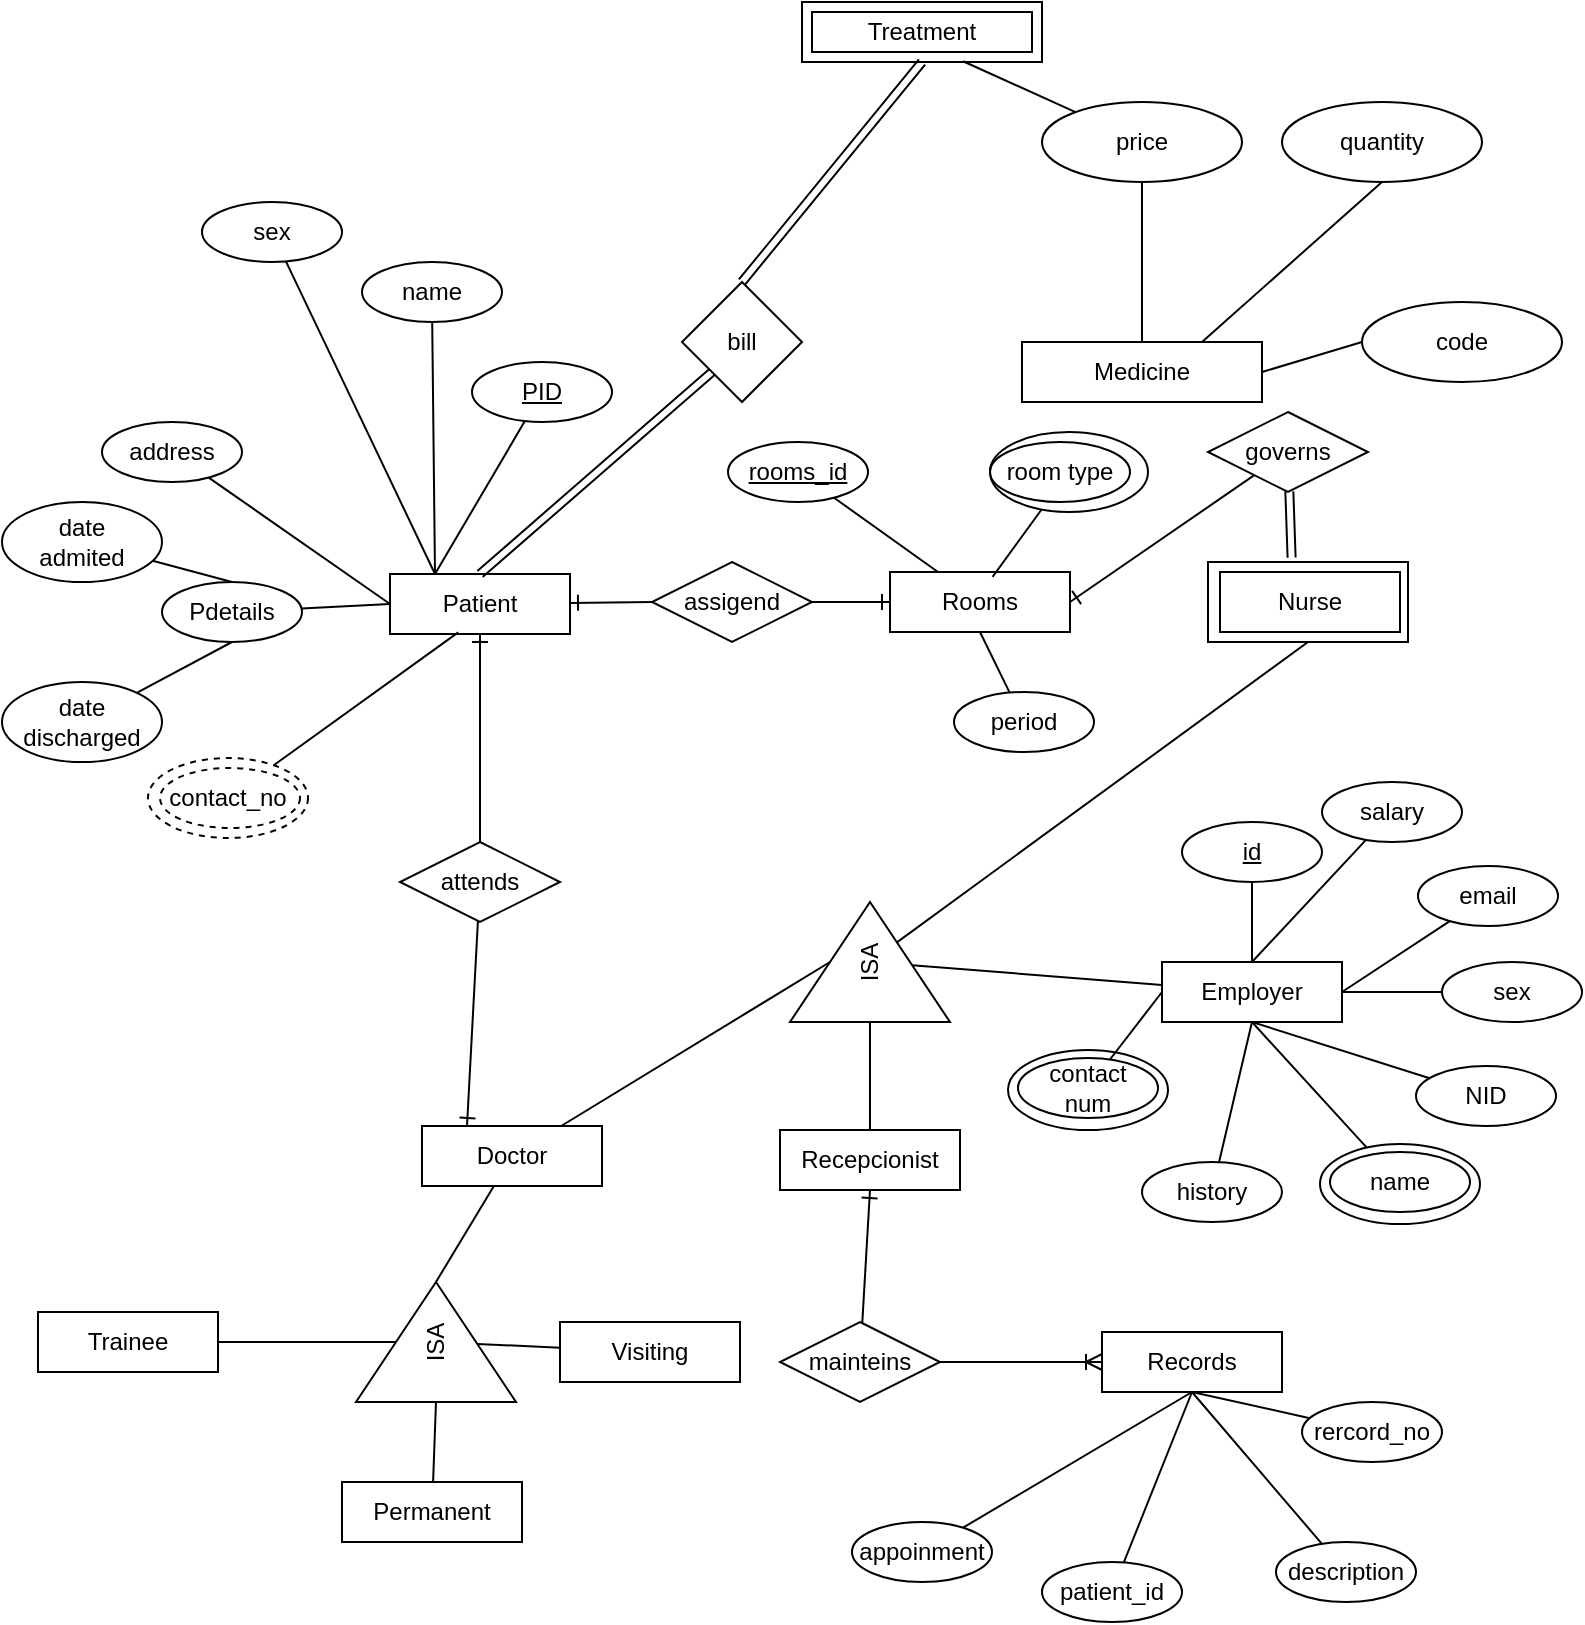 <mxfile version="21.6.9" type="github">
  <diagram name="Página-1" id="zWGwUnJpAqoeD5UeCOTo">
    <mxGraphModel dx="404" dy="213" grid="1" gridSize="10" guides="1" tooltips="1" connect="1" arrows="1" fold="1" page="1" pageScale="1" pageWidth="827" pageHeight="1169" math="0" shadow="0">
      <root>
        <mxCell id="0" />
        <mxCell id="1" parent="0" />
        <mxCell id="4sZkhBZBfFqKACL-4tbH-1" value="Treatment" style="rounded=0;whiteSpace=wrap;html=1;" vertex="1" parent="1">
          <mxGeometry x="410" y="10" width="120" height="30" as="geometry" />
        </mxCell>
        <mxCell id="4sZkhBZBfFqKACL-4tbH-2" value="bill" style="rhombus;whiteSpace=wrap;html=1;" vertex="1" parent="1">
          <mxGeometry x="350" y="150" width="60" height="60" as="geometry" />
        </mxCell>
        <mxCell id="4sZkhBZBfFqKACL-4tbH-38" style="rounded=0;orthogonalLoop=1;jettySize=auto;html=1;startArrow=ERone;startFill=0;endArrow=none;endFill=0;entryX=0;entryY=0.5;entryDx=0;entryDy=0;" edge="1" parent="1" source="4sZkhBZBfFqKACL-4tbH-3" target="4sZkhBZBfFqKACL-4tbH-36">
          <mxGeometry relative="1" as="geometry" />
        </mxCell>
        <mxCell id="4sZkhBZBfFqKACL-4tbH-3" value="Patient" style="rounded=0;whiteSpace=wrap;html=1;" vertex="1" parent="1">
          <mxGeometry x="204" y="296" width="90" height="30" as="geometry" />
        </mxCell>
        <mxCell id="4sZkhBZBfFqKACL-4tbH-4" value="Medicine" style="rounded=0;whiteSpace=wrap;html=1;" vertex="1" parent="1">
          <mxGeometry x="520" y="180" width="120" height="30" as="geometry" />
        </mxCell>
        <mxCell id="4sZkhBZBfFqKACL-4tbH-115" value="" style="edgeStyle=none;shape=connector;rounded=0;orthogonalLoop=1;jettySize=auto;html=1;labelBackgroundColor=default;strokeColor=default;fontFamily=Helvetica;fontSize=12;fontColor=default;endArrow=none;endFill=0;entryX=0.671;entryY=0.987;entryDx=0;entryDy=0;entryPerimeter=0;" edge="1" parent="1" source="4sZkhBZBfFqKACL-4tbH-5" target="4sZkhBZBfFqKACL-4tbH-1">
          <mxGeometry relative="1" as="geometry" />
        </mxCell>
        <mxCell id="4sZkhBZBfFqKACL-4tbH-5" value="price" style="ellipse;whiteSpace=wrap;html=1;" vertex="1" parent="1">
          <mxGeometry x="530" y="60" width="100" height="40" as="geometry" />
        </mxCell>
        <mxCell id="4sZkhBZBfFqKACL-4tbH-6" value="quantity" style="ellipse;whiteSpace=wrap;html=1;" vertex="1" parent="1">
          <mxGeometry x="650" y="60" width="100" height="40" as="geometry" />
        </mxCell>
        <mxCell id="4sZkhBZBfFqKACL-4tbH-7" value="code" style="ellipse;whiteSpace=wrap;html=1;" vertex="1" parent="1">
          <mxGeometry x="690" y="160" width="100" height="40" as="geometry" />
        </mxCell>
        <mxCell id="4sZkhBZBfFqKACL-4tbH-11" value="" style="endArrow=none;html=1;rounded=0;entryX=0.5;entryY=1;entryDx=0;entryDy=0;" edge="1" parent="1" source="4sZkhBZBfFqKACL-4tbH-4" target="4sZkhBZBfFqKACL-4tbH-5">
          <mxGeometry width="50" height="50" relative="1" as="geometry">
            <mxPoint x="660" y="290" as="sourcePoint" />
            <mxPoint x="710" y="240" as="targetPoint" />
          </mxGeometry>
        </mxCell>
        <mxCell id="4sZkhBZBfFqKACL-4tbH-12" value="" style="endArrow=none;html=1;rounded=0;entryX=0.5;entryY=1;entryDx=0;entryDy=0;exitX=0.75;exitY=0;exitDx=0;exitDy=0;" edge="1" parent="1" source="4sZkhBZBfFqKACL-4tbH-4" target="4sZkhBZBfFqKACL-4tbH-6">
          <mxGeometry width="50" height="50" relative="1" as="geometry">
            <mxPoint x="660" y="290" as="sourcePoint" />
            <mxPoint x="710" y="240" as="targetPoint" />
          </mxGeometry>
        </mxCell>
        <mxCell id="4sZkhBZBfFqKACL-4tbH-13" value="" style="endArrow=none;html=1;rounded=0;entryX=0;entryY=0.5;entryDx=0;entryDy=0;exitX=1;exitY=0.5;exitDx=0;exitDy=0;" edge="1" parent="1" source="4sZkhBZBfFqKACL-4tbH-4" target="4sZkhBZBfFqKACL-4tbH-7">
          <mxGeometry width="50" height="50" relative="1" as="geometry">
            <mxPoint x="660" y="290" as="sourcePoint" />
            <mxPoint x="710" y="240" as="targetPoint" />
          </mxGeometry>
        </mxCell>
        <mxCell id="4sZkhBZBfFqKACL-4tbH-25" style="rounded=0;orthogonalLoop=1;jettySize=auto;html=1;entryX=0.25;entryY=0;entryDx=0;entryDy=0;endArrow=none;endFill=0;" edge="1" parent="1" source="4sZkhBZBfFqKACL-4tbH-18" target="4sZkhBZBfFqKACL-4tbH-3">
          <mxGeometry relative="1" as="geometry" />
        </mxCell>
        <mxCell id="4sZkhBZBfFqKACL-4tbH-18" value="&lt;u&gt;PID&lt;/u&gt;" style="ellipse;whiteSpace=wrap;html=1;" vertex="1" parent="1">
          <mxGeometry x="245" y="190" width="70" height="30" as="geometry" />
        </mxCell>
        <mxCell id="4sZkhBZBfFqKACL-4tbH-26" style="rounded=0;orthogonalLoop=1;jettySize=auto;html=1;entryX=0.25;entryY=0;entryDx=0;entryDy=0;endArrow=none;endFill=0;" edge="1" parent="1" source="4sZkhBZBfFqKACL-4tbH-19" target="4sZkhBZBfFqKACL-4tbH-3">
          <mxGeometry relative="1" as="geometry" />
        </mxCell>
        <mxCell id="4sZkhBZBfFqKACL-4tbH-19" value="name" style="ellipse;whiteSpace=wrap;html=1;" vertex="1" parent="1">
          <mxGeometry x="190" y="140" width="70" height="30" as="geometry" />
        </mxCell>
        <mxCell id="4sZkhBZBfFqKACL-4tbH-27" style="rounded=0;orthogonalLoop=1;jettySize=auto;html=1;entryX=0.25;entryY=0;entryDx=0;entryDy=0;endArrow=none;endFill=0;" edge="1" parent="1" source="4sZkhBZBfFqKACL-4tbH-20" target="4sZkhBZBfFqKACL-4tbH-3">
          <mxGeometry relative="1" as="geometry" />
        </mxCell>
        <mxCell id="4sZkhBZBfFqKACL-4tbH-20" value="sex" style="ellipse;whiteSpace=wrap;html=1;" vertex="1" parent="1">
          <mxGeometry x="110" y="110" width="70" height="30" as="geometry" />
        </mxCell>
        <mxCell id="4sZkhBZBfFqKACL-4tbH-22" value="" style="shape=link;endArrow=classic;startArrow=classic;html=1;rounded=0;entryX=0.5;entryY=1;entryDx=0;entryDy=0;exitX=0.5;exitY=0;exitDx=0;exitDy=0;" edge="1" parent="1" source="4sZkhBZBfFqKACL-4tbH-2" target="4sZkhBZBfFqKACL-4tbH-1">
          <mxGeometry width="100" height="100" relative="1" as="geometry">
            <mxPoint x="460" y="230" as="sourcePoint" />
            <mxPoint x="560" y="130" as="targetPoint" />
          </mxGeometry>
        </mxCell>
        <mxCell id="4sZkhBZBfFqKACL-4tbH-23" value="" style="shape=link;endArrow=classic;startArrow=classic;html=1;rounded=0;entryX=0;entryY=1;entryDx=0;entryDy=0;exitX=0.5;exitY=0;exitDx=0;exitDy=0;" edge="1" parent="1" source="4sZkhBZBfFqKACL-4tbH-3" target="4sZkhBZBfFqKACL-4tbH-2">
          <mxGeometry width="100" height="100" relative="1" as="geometry">
            <mxPoint x="460" y="230" as="sourcePoint" />
            <mxPoint x="560" y="130" as="targetPoint" />
          </mxGeometry>
        </mxCell>
        <mxCell id="4sZkhBZBfFqKACL-4tbH-30" style="rounded=0;orthogonalLoop=1;jettySize=auto;html=1;entryX=0;entryY=0.5;entryDx=0;entryDy=0;endArrow=none;endFill=0;" edge="1" parent="1" source="4sZkhBZBfFqKACL-4tbH-28" target="4sZkhBZBfFqKACL-4tbH-3">
          <mxGeometry relative="1" as="geometry" />
        </mxCell>
        <mxCell id="4sZkhBZBfFqKACL-4tbH-28" value="address" style="ellipse;whiteSpace=wrap;html=1;" vertex="1" parent="1">
          <mxGeometry x="60" y="220" width="70" height="30" as="geometry" />
        </mxCell>
        <mxCell id="4sZkhBZBfFqKACL-4tbH-31" style="rounded=0;orthogonalLoop=1;jettySize=auto;html=1;entryX=0;entryY=0.5;entryDx=0;entryDy=0;endArrow=none;endFill=0;" edge="1" parent="1" source="4sZkhBZBfFqKACL-4tbH-29" target="4sZkhBZBfFqKACL-4tbH-3">
          <mxGeometry relative="1" as="geometry" />
        </mxCell>
        <mxCell id="4sZkhBZBfFqKACL-4tbH-29" value="Pdetails" style="ellipse;whiteSpace=wrap;html=1;" vertex="1" parent="1">
          <mxGeometry x="90" y="300" width="70" height="30" as="geometry" />
        </mxCell>
        <mxCell id="4sZkhBZBfFqKACL-4tbH-35" style="rounded=0;orthogonalLoop=1;jettySize=auto;html=1;entryX=0.5;entryY=1;entryDx=0;entryDy=0;endArrow=none;endFill=0;" edge="1" parent="1" source="4sZkhBZBfFqKACL-4tbH-32" target="4sZkhBZBfFqKACL-4tbH-29">
          <mxGeometry relative="1" as="geometry" />
        </mxCell>
        <mxCell id="4sZkhBZBfFqKACL-4tbH-32" value="date&lt;br&gt;discharged" style="ellipse;whiteSpace=wrap;html=1;" vertex="1" parent="1">
          <mxGeometry x="10" y="350" width="80" height="40" as="geometry" />
        </mxCell>
        <mxCell id="4sZkhBZBfFqKACL-4tbH-34" style="rounded=0;orthogonalLoop=1;jettySize=auto;html=1;entryX=0.5;entryY=0;entryDx=0;entryDy=0;endArrow=none;endFill=0;" edge="1" parent="1" source="4sZkhBZBfFqKACL-4tbH-33" target="4sZkhBZBfFqKACL-4tbH-29">
          <mxGeometry relative="1" as="geometry" />
        </mxCell>
        <mxCell id="4sZkhBZBfFqKACL-4tbH-33" value="date&lt;br&gt;admited" style="ellipse;whiteSpace=wrap;html=1;" vertex="1" parent="1">
          <mxGeometry x="10" y="260" width="80" height="40" as="geometry" />
        </mxCell>
        <mxCell id="4sZkhBZBfFqKACL-4tbH-41" style="edgeStyle=orthogonalEdgeStyle;rounded=0;orthogonalLoop=1;jettySize=auto;html=1;entryX=0;entryY=0.5;entryDx=0;entryDy=0;endArrow=ERone;endFill=0;" edge="1" parent="1" source="4sZkhBZBfFqKACL-4tbH-36" target="4sZkhBZBfFqKACL-4tbH-37">
          <mxGeometry relative="1" as="geometry" />
        </mxCell>
        <mxCell id="4sZkhBZBfFqKACL-4tbH-36" value="assigend" style="rhombus;whiteSpace=wrap;html=1;" vertex="1" parent="1">
          <mxGeometry x="335" y="290" width="80" height="40" as="geometry" />
        </mxCell>
        <mxCell id="4sZkhBZBfFqKACL-4tbH-37" value="Rooms" style="rounded=0;whiteSpace=wrap;html=1;" vertex="1" parent="1">
          <mxGeometry x="454" y="295" width="90" height="30" as="geometry" />
        </mxCell>
        <mxCell id="4sZkhBZBfFqKACL-4tbH-47" style="rounded=0;orthogonalLoop=1;jettySize=auto;html=1;entryX=0.5;entryY=1;entryDx=0;entryDy=0;endArrow=none;endFill=0;" edge="1" parent="1" source="4sZkhBZBfFqKACL-4tbH-42" target="4sZkhBZBfFqKACL-4tbH-37">
          <mxGeometry relative="1" as="geometry" />
        </mxCell>
        <mxCell id="4sZkhBZBfFqKACL-4tbH-42" value="period" style="ellipse;whiteSpace=wrap;html=1;" vertex="1" parent="1">
          <mxGeometry x="486" y="355" width="70" height="30" as="geometry" />
        </mxCell>
        <mxCell id="4sZkhBZBfFqKACL-4tbH-45" style="rounded=0;orthogonalLoop=1;jettySize=auto;html=1;endArrow=none;endFill=0;" edge="1" parent="1" source="4sZkhBZBfFqKACL-4tbH-43" target="4sZkhBZBfFqKACL-4tbH-37">
          <mxGeometry relative="1" as="geometry" />
        </mxCell>
        <mxCell id="4sZkhBZBfFqKACL-4tbH-43" value="&lt;u&gt;rooms_id&lt;/u&gt;" style="ellipse;whiteSpace=wrap;html=1;" vertex="1" parent="1">
          <mxGeometry x="373" y="230" width="70" height="30" as="geometry" />
        </mxCell>
        <mxCell id="4sZkhBZBfFqKACL-4tbH-49" value="" style="group" vertex="1" connectable="0" parent="1">
          <mxGeometry x="498" y="225" width="80" height="40" as="geometry" />
        </mxCell>
        <mxCell id="4sZkhBZBfFqKACL-4tbH-44" value="room type" style="ellipse;whiteSpace=wrap;html=1;strokeColor=default;fillStyle=auto;shadow=0;perimeterSpacing=0;" vertex="1" parent="4sZkhBZBfFqKACL-4tbH-49">
          <mxGeometry x="6" y="5" width="70" height="30" as="geometry" />
        </mxCell>
        <mxCell id="4sZkhBZBfFqKACL-4tbH-48" value="" style="ellipse;whiteSpace=wrap;html=1;strokeColor=default;fillStyle=auto;shadow=0;perimeterSpacing=0;fillColor=none;movable=1;resizable=1;rotatable=1;deletable=1;editable=1;locked=0;connectable=1;" vertex="1" parent="4sZkhBZBfFqKACL-4tbH-49">
          <mxGeometry x="6" width="79" height="40" as="geometry" />
        </mxCell>
        <mxCell id="4sZkhBZBfFqKACL-4tbH-50" style="rounded=0;orthogonalLoop=1;jettySize=auto;html=1;entryX=0.57;entryY=0.08;entryDx=0;entryDy=0;entryPerimeter=0;fontFamily=Helvetica;fontSize=12;fontColor=default;endArrow=none;endFill=0;" edge="1" parent="1" source="4sZkhBZBfFqKACL-4tbH-48" target="4sZkhBZBfFqKACL-4tbH-37">
          <mxGeometry relative="1" as="geometry" />
        </mxCell>
        <mxCell id="4sZkhBZBfFqKACL-4tbH-53" value="" style="group" vertex="1" connectable="0" parent="1">
          <mxGeometry x="613" y="290" width="100" height="40" as="geometry" />
        </mxCell>
        <mxCell id="4sZkhBZBfFqKACL-4tbH-51" value="Nurse" style="rounded=0;whiteSpace=wrap;html=1;" vertex="1" parent="4sZkhBZBfFqKACL-4tbH-53">
          <mxGeometry x="6" y="5" width="90" height="30" as="geometry" />
        </mxCell>
        <mxCell id="4sZkhBZBfFqKACL-4tbH-52" value="" style="rounded=0;whiteSpace=wrap;html=1;fillColor=none;" vertex="1" parent="4sZkhBZBfFqKACL-4tbH-53">
          <mxGeometry width="100" height="40" as="geometry" />
        </mxCell>
        <mxCell id="4sZkhBZBfFqKACL-4tbH-55" style="rounded=0;orthogonalLoop=1;jettySize=auto;html=1;entryX=1;entryY=0.5;entryDx=0;entryDy=0;fontFamily=Helvetica;fontSize=12;fontColor=default;endArrow=ERone;endFill=0;" edge="1" parent="1" source="4sZkhBZBfFqKACL-4tbH-54" target="4sZkhBZBfFqKACL-4tbH-37">
          <mxGeometry relative="1" as="geometry" />
        </mxCell>
        <mxCell id="4sZkhBZBfFqKACL-4tbH-56" style="rounded=0;orthogonalLoop=1;jettySize=auto;html=1;entryX=0.418;entryY=-0.055;entryDx=0;entryDy=0;entryPerimeter=0;fontFamily=Helvetica;fontSize=12;fontColor=default;shape=link;" edge="1" parent="1" source="4sZkhBZBfFqKACL-4tbH-54" target="4sZkhBZBfFqKACL-4tbH-52">
          <mxGeometry relative="1" as="geometry" />
        </mxCell>
        <mxCell id="4sZkhBZBfFqKACL-4tbH-54" value="governs" style="rhombus;whiteSpace=wrap;html=1;" vertex="1" parent="1">
          <mxGeometry x="613" y="215" width="80" height="40" as="geometry" />
        </mxCell>
        <mxCell id="4sZkhBZBfFqKACL-4tbH-58" style="rounded=0;orthogonalLoop=1;jettySize=auto;html=1;entryX=0.5;entryY=1;entryDx=0;entryDy=0;fontFamily=Helvetica;fontSize=12;fontColor=default;endArrow=none;endFill=0;" edge="1" parent="1" source="4sZkhBZBfFqKACL-4tbH-57" target="4sZkhBZBfFqKACL-4tbH-52">
          <mxGeometry relative="1" as="geometry" />
        </mxCell>
        <mxCell id="4sZkhBZBfFqKACL-4tbH-57" value="ISA" style="triangle;whiteSpace=wrap;html=1;shadow=0;fillStyle=auto;strokeColor=default;fontFamily=Helvetica;fontSize=12;fontColor=default;fillColor=none;rotation=-90;textDirection=rtl;direction=east;" vertex="1" parent="1">
          <mxGeometry x="414" y="450" width="60" height="80" as="geometry" />
        </mxCell>
        <mxCell id="4sZkhBZBfFqKACL-4tbH-81" style="rounded=0;orthogonalLoop=1;jettySize=auto;html=1;fontFamily=Helvetica;fontSize=12;fontColor=default;endArrow=none;endFill=0;" edge="1" parent="1" source="4sZkhBZBfFqKACL-4tbH-59" target="4sZkhBZBfFqKACL-4tbH-57">
          <mxGeometry relative="1" as="geometry" />
        </mxCell>
        <mxCell id="4sZkhBZBfFqKACL-4tbH-59" value="Employer" style="rounded=0;whiteSpace=wrap;html=1;" vertex="1" parent="1">
          <mxGeometry x="590" y="490" width="90" height="30" as="geometry" />
        </mxCell>
        <mxCell id="4sZkhBZBfFqKACL-4tbH-67" style="rounded=0;orthogonalLoop=1;jettySize=auto;html=1;fontFamily=Helvetica;fontSize=12;fontColor=default;endArrow=none;endFill=0;" edge="1" parent="1" source="4sZkhBZBfFqKACL-4tbH-60" target="4sZkhBZBfFqKACL-4tbH-59">
          <mxGeometry relative="1" as="geometry" />
        </mxCell>
        <mxCell id="4sZkhBZBfFqKACL-4tbH-60" value="id" style="ellipse;whiteSpace=wrap;html=1;fontStyle=4" vertex="1" parent="1">
          <mxGeometry x="600" y="420" width="70" height="30" as="geometry" />
        </mxCell>
        <mxCell id="4sZkhBZBfFqKACL-4tbH-68" style="rounded=0;orthogonalLoop=1;jettySize=auto;html=1;entryX=0.5;entryY=0;entryDx=0;entryDy=0;fontFamily=Helvetica;fontSize=12;fontColor=default;endArrow=none;endFill=0;" edge="1" parent="1" source="4sZkhBZBfFqKACL-4tbH-61" target="4sZkhBZBfFqKACL-4tbH-59">
          <mxGeometry relative="1" as="geometry" />
        </mxCell>
        <mxCell id="4sZkhBZBfFqKACL-4tbH-61" value="salary" style="ellipse;whiteSpace=wrap;html=1;" vertex="1" parent="1">
          <mxGeometry x="670" y="400" width="70" height="30" as="geometry" />
        </mxCell>
        <mxCell id="4sZkhBZBfFqKACL-4tbH-69" style="rounded=0;orthogonalLoop=1;jettySize=auto;html=1;entryX=1;entryY=0.5;entryDx=0;entryDy=0;fontFamily=Helvetica;fontSize=12;fontColor=default;endArrow=none;endFill=0;" edge="1" parent="1" source="4sZkhBZBfFqKACL-4tbH-62" target="4sZkhBZBfFqKACL-4tbH-59">
          <mxGeometry relative="1" as="geometry" />
        </mxCell>
        <mxCell id="4sZkhBZBfFqKACL-4tbH-62" value="email" style="ellipse;whiteSpace=wrap;html=1;" vertex="1" parent="1">
          <mxGeometry x="718" y="442" width="70" height="30" as="geometry" />
        </mxCell>
        <mxCell id="4sZkhBZBfFqKACL-4tbH-70" style="rounded=0;orthogonalLoop=1;jettySize=auto;html=1;entryX=1;entryY=0.5;entryDx=0;entryDy=0;fontFamily=Helvetica;fontSize=12;fontColor=default;endArrow=none;endFill=0;" edge="1" parent="1" source="4sZkhBZBfFqKACL-4tbH-63" target="4sZkhBZBfFqKACL-4tbH-59">
          <mxGeometry relative="1" as="geometry" />
        </mxCell>
        <mxCell id="4sZkhBZBfFqKACL-4tbH-63" value="sex" style="ellipse;whiteSpace=wrap;html=1;" vertex="1" parent="1">
          <mxGeometry x="730" y="490" width="70" height="30" as="geometry" />
        </mxCell>
        <mxCell id="4sZkhBZBfFqKACL-4tbH-75" style="rounded=0;orthogonalLoop=1;jettySize=auto;html=1;entryX=0.5;entryY=1;entryDx=0;entryDy=0;fontFamily=Helvetica;fontSize=12;fontColor=default;endArrow=none;endFill=0;" edge="1" parent="1" source="4sZkhBZBfFqKACL-4tbH-65" target="4sZkhBZBfFqKACL-4tbH-59">
          <mxGeometry relative="1" as="geometry" />
        </mxCell>
        <mxCell id="4sZkhBZBfFqKACL-4tbH-65" value="history" style="ellipse;whiteSpace=wrap;html=1;" vertex="1" parent="1">
          <mxGeometry x="580" y="590" width="70" height="30" as="geometry" />
        </mxCell>
        <mxCell id="4sZkhBZBfFqKACL-4tbH-71" style="rounded=0;orthogonalLoop=1;jettySize=auto;html=1;entryX=0.5;entryY=1;entryDx=0;entryDy=0;fontFamily=Helvetica;fontSize=12;fontColor=default;endArrow=none;endFill=0;" edge="1" parent="1" source="4sZkhBZBfFqKACL-4tbH-66" target="4sZkhBZBfFqKACL-4tbH-59">
          <mxGeometry relative="1" as="geometry" />
        </mxCell>
        <mxCell id="4sZkhBZBfFqKACL-4tbH-66" value="NID" style="ellipse;whiteSpace=wrap;html=1;" vertex="1" parent="1">
          <mxGeometry x="717" y="542" width="70" height="30" as="geometry" />
        </mxCell>
        <mxCell id="4sZkhBZBfFqKACL-4tbH-73" value="" style="group" vertex="1" connectable="0" parent="1">
          <mxGeometry x="669" y="581" width="80" height="40" as="geometry" />
        </mxCell>
        <mxCell id="4sZkhBZBfFqKACL-4tbH-64" value="name" style="ellipse;whiteSpace=wrap;html=1;" vertex="1" parent="4sZkhBZBfFqKACL-4tbH-73">
          <mxGeometry x="5" y="4" width="70" height="30" as="geometry" />
        </mxCell>
        <mxCell id="4sZkhBZBfFqKACL-4tbH-72" value="" style="ellipse;whiteSpace=wrap;html=1;fillColor=none;" vertex="1" parent="4sZkhBZBfFqKACL-4tbH-73">
          <mxGeometry width="80" height="40" as="geometry" />
        </mxCell>
        <mxCell id="4sZkhBZBfFqKACL-4tbH-74" style="rounded=0;orthogonalLoop=1;jettySize=auto;html=1;entryX=0.5;entryY=1;entryDx=0;entryDy=0;fontFamily=Helvetica;fontSize=12;fontColor=default;endArrow=none;endFill=0;" edge="1" parent="1" source="4sZkhBZBfFqKACL-4tbH-72" target="4sZkhBZBfFqKACL-4tbH-59">
          <mxGeometry relative="1" as="geometry" />
        </mxCell>
        <mxCell id="4sZkhBZBfFqKACL-4tbH-79" value="" style="group" vertex="1" connectable="0" parent="1">
          <mxGeometry x="513" y="534" width="80" height="40" as="geometry" />
        </mxCell>
        <mxCell id="4sZkhBZBfFqKACL-4tbH-78" value="" style="ellipse;whiteSpace=wrap;html=1;fillColor=none;container=0;" vertex="1" parent="4sZkhBZBfFqKACL-4tbH-79">
          <mxGeometry width="80" height="40" as="geometry" />
        </mxCell>
        <mxCell id="4sZkhBZBfFqKACL-4tbH-77" value="contact&lt;br&gt;num" style="ellipse;whiteSpace=wrap;html=1;container=0;" vertex="1" parent="4sZkhBZBfFqKACL-4tbH-79">
          <mxGeometry x="5" y="4" width="70" height="30" as="geometry" />
        </mxCell>
        <mxCell id="4sZkhBZBfFqKACL-4tbH-80" style="rounded=0;orthogonalLoop=1;jettySize=auto;html=1;entryX=0;entryY=0.5;entryDx=0;entryDy=0;fontFamily=Helvetica;fontSize=12;fontColor=default;endArrow=none;endFill=0;" edge="1" parent="1" source="4sZkhBZBfFqKACL-4tbH-77" target="4sZkhBZBfFqKACL-4tbH-59">
          <mxGeometry relative="1" as="geometry" />
        </mxCell>
        <mxCell id="4sZkhBZBfFqKACL-4tbH-83" style="rounded=0;orthogonalLoop=1;jettySize=auto;html=1;entryX=0;entryY=0.5;entryDx=0;entryDy=0;fontFamily=Helvetica;fontSize=12;fontColor=default;endArrow=none;endFill=0;" edge="1" parent="1" source="4sZkhBZBfFqKACL-4tbH-82" target="4sZkhBZBfFqKACL-4tbH-57">
          <mxGeometry relative="1" as="geometry" />
        </mxCell>
        <mxCell id="4sZkhBZBfFqKACL-4tbH-82" value="Recepcionist" style="rounded=0;whiteSpace=wrap;html=1;" vertex="1" parent="1">
          <mxGeometry x="399" y="574" width="90" height="30" as="geometry" />
        </mxCell>
        <mxCell id="4sZkhBZBfFqKACL-4tbH-85" style="rounded=0;orthogonalLoop=1;jettySize=auto;html=1;entryX=0.5;entryY=1;entryDx=0;entryDy=0;fontFamily=Helvetica;fontSize=12;fontColor=default;endArrow=ERone;endFill=0;" edge="1" parent="1" source="4sZkhBZBfFqKACL-4tbH-84" target="4sZkhBZBfFqKACL-4tbH-82">
          <mxGeometry relative="1" as="geometry" />
        </mxCell>
        <mxCell id="4sZkhBZBfFqKACL-4tbH-95" style="edgeStyle=none;shape=connector;rounded=0;orthogonalLoop=1;jettySize=auto;html=1;entryX=0;entryY=0.5;entryDx=0;entryDy=0;labelBackgroundColor=default;strokeColor=default;fontFamily=Helvetica;fontSize=12;fontColor=default;endArrow=ERoneToMany;endFill=0;" edge="1" parent="1" source="4sZkhBZBfFqKACL-4tbH-84" target="4sZkhBZBfFqKACL-4tbH-86">
          <mxGeometry relative="1" as="geometry" />
        </mxCell>
        <mxCell id="4sZkhBZBfFqKACL-4tbH-84" value="mainteins" style="rhombus;whiteSpace=wrap;html=1;" vertex="1" parent="1">
          <mxGeometry x="399" y="670" width="80" height="40" as="geometry" />
        </mxCell>
        <mxCell id="4sZkhBZBfFqKACL-4tbH-86" value="Records" style="rounded=0;whiteSpace=wrap;html=1;" vertex="1" parent="1">
          <mxGeometry x="560" y="675" width="90" height="30" as="geometry" />
        </mxCell>
        <mxCell id="4sZkhBZBfFqKACL-4tbH-91" style="rounded=0;orthogonalLoop=1;jettySize=auto;html=1;entryX=0.5;entryY=1;entryDx=0;entryDy=0;fontFamily=Helvetica;fontSize=12;fontColor=default;endArrow=none;endFill=0;" edge="1" parent="1" source="4sZkhBZBfFqKACL-4tbH-87" target="4sZkhBZBfFqKACL-4tbH-86">
          <mxGeometry relative="1" as="geometry" />
        </mxCell>
        <mxCell id="4sZkhBZBfFqKACL-4tbH-87" value="rercord_no" style="ellipse;whiteSpace=wrap;html=1;" vertex="1" parent="1">
          <mxGeometry x="660" y="710" width="70" height="30" as="geometry" />
        </mxCell>
        <mxCell id="4sZkhBZBfFqKACL-4tbH-92" style="rounded=0;orthogonalLoop=1;jettySize=auto;html=1;entryX=0.5;entryY=1;entryDx=0;entryDy=0;fontFamily=Helvetica;fontSize=12;fontColor=default;endArrow=none;endFill=0;" edge="1" parent="1" source="4sZkhBZBfFqKACL-4tbH-88" target="4sZkhBZBfFqKACL-4tbH-86">
          <mxGeometry relative="1" as="geometry" />
        </mxCell>
        <mxCell id="4sZkhBZBfFqKACL-4tbH-88" value="description" style="ellipse;whiteSpace=wrap;html=1;" vertex="1" parent="1">
          <mxGeometry x="647" y="780" width="70" height="30" as="geometry" />
        </mxCell>
        <mxCell id="4sZkhBZBfFqKACL-4tbH-93" style="edgeStyle=none;shape=connector;rounded=0;orthogonalLoop=1;jettySize=auto;html=1;entryX=0.5;entryY=1;entryDx=0;entryDy=0;labelBackgroundColor=default;strokeColor=default;fontFamily=Helvetica;fontSize=12;fontColor=default;endArrow=none;endFill=0;" edge="1" parent="1" source="4sZkhBZBfFqKACL-4tbH-89" target="4sZkhBZBfFqKACL-4tbH-86">
          <mxGeometry relative="1" as="geometry" />
        </mxCell>
        <mxCell id="4sZkhBZBfFqKACL-4tbH-89" value="patient_id" style="ellipse;whiteSpace=wrap;html=1;" vertex="1" parent="1">
          <mxGeometry x="530" y="790" width="70" height="30" as="geometry" />
        </mxCell>
        <mxCell id="4sZkhBZBfFqKACL-4tbH-94" style="edgeStyle=none;shape=connector;rounded=0;orthogonalLoop=1;jettySize=auto;html=1;entryX=0.5;entryY=1;entryDx=0;entryDy=0;labelBackgroundColor=default;strokeColor=default;fontFamily=Helvetica;fontSize=12;fontColor=default;endArrow=none;endFill=0;" edge="1" parent="1" source="4sZkhBZBfFqKACL-4tbH-90" target="4sZkhBZBfFqKACL-4tbH-86">
          <mxGeometry relative="1" as="geometry" />
        </mxCell>
        <mxCell id="4sZkhBZBfFqKACL-4tbH-90" value="appoinment" style="ellipse;whiteSpace=wrap;html=1;" vertex="1" parent="1">
          <mxGeometry x="435" y="770" width="70" height="30" as="geometry" />
        </mxCell>
        <mxCell id="4sZkhBZBfFqKACL-4tbH-97" style="edgeStyle=none;shape=connector;rounded=0;orthogonalLoop=1;jettySize=auto;html=1;entryX=0.5;entryY=0;entryDx=0;entryDy=0;labelBackgroundColor=default;strokeColor=default;fontFamily=Helvetica;fontSize=12;fontColor=default;endArrow=none;endFill=0;" edge="1" parent="1" source="4sZkhBZBfFqKACL-4tbH-96" target="4sZkhBZBfFqKACL-4tbH-57">
          <mxGeometry relative="1" as="geometry" />
        </mxCell>
        <mxCell id="4sZkhBZBfFqKACL-4tbH-108" style="edgeStyle=none;shape=connector;rounded=0;orthogonalLoop=1;jettySize=auto;html=1;entryX=1;entryY=0.5;entryDx=0;entryDy=0;labelBackgroundColor=default;strokeColor=default;fontFamily=Helvetica;fontSize=12;fontColor=default;endArrow=none;endFill=0;" edge="1" parent="1" source="4sZkhBZBfFqKACL-4tbH-96" target="4sZkhBZBfFqKACL-4tbH-101">
          <mxGeometry relative="1" as="geometry" />
        </mxCell>
        <mxCell id="4sZkhBZBfFqKACL-4tbH-96" value="Doctor" style="rounded=0;whiteSpace=wrap;html=1;" vertex="1" parent="1">
          <mxGeometry x="220" y="572" width="90" height="30" as="geometry" />
        </mxCell>
        <mxCell id="4sZkhBZBfFqKACL-4tbH-99" style="edgeStyle=none;shape=connector;rounded=0;orthogonalLoop=1;jettySize=auto;html=1;entryX=0.5;entryY=1;entryDx=0;entryDy=0;labelBackgroundColor=default;strokeColor=default;fontFamily=Helvetica;fontSize=12;fontColor=default;endArrow=ERone;endFill=0;startArrow=none;startFill=0;" edge="1" parent="1" source="4sZkhBZBfFqKACL-4tbH-98" target="4sZkhBZBfFqKACL-4tbH-3">
          <mxGeometry relative="1" as="geometry" />
        </mxCell>
        <mxCell id="4sZkhBZBfFqKACL-4tbH-100" style="edgeStyle=none;shape=connector;rounded=0;orthogonalLoop=1;jettySize=auto;html=1;entryX=0.25;entryY=0;entryDx=0;entryDy=0;labelBackgroundColor=default;strokeColor=default;fontFamily=Helvetica;fontSize=12;fontColor=default;endArrow=ERone;endFill=0;" edge="1" parent="1" source="4sZkhBZBfFqKACL-4tbH-98" target="4sZkhBZBfFqKACL-4tbH-96">
          <mxGeometry relative="1" as="geometry" />
        </mxCell>
        <mxCell id="4sZkhBZBfFqKACL-4tbH-98" value="attends" style="rhombus;whiteSpace=wrap;html=1;" vertex="1" parent="1">
          <mxGeometry x="209" y="430" width="80" height="40" as="geometry" />
        </mxCell>
        <mxCell id="4sZkhBZBfFqKACL-4tbH-101" value="ISA" style="triangle;whiteSpace=wrap;html=1;shadow=0;fillStyle=auto;strokeColor=default;fontFamily=Helvetica;fontSize=12;fontColor=default;fillColor=none;rotation=-90;textDirection=rtl;direction=east;" vertex="1" parent="1">
          <mxGeometry x="197" y="640" width="60" height="80" as="geometry" />
        </mxCell>
        <mxCell id="4sZkhBZBfFqKACL-4tbH-105" style="edgeStyle=none;shape=connector;rounded=0;orthogonalLoop=1;jettySize=auto;html=1;entryX=0.5;entryY=0;entryDx=0;entryDy=0;labelBackgroundColor=default;strokeColor=default;fontFamily=Helvetica;fontSize=12;fontColor=default;endArrow=none;endFill=0;" edge="1" parent="1" source="4sZkhBZBfFqKACL-4tbH-102" target="4sZkhBZBfFqKACL-4tbH-101">
          <mxGeometry relative="1" as="geometry" />
        </mxCell>
        <mxCell id="4sZkhBZBfFqKACL-4tbH-102" value="Trainee" style="rounded=0;whiteSpace=wrap;html=1;" vertex="1" parent="1">
          <mxGeometry x="28" y="665" width="90" height="30" as="geometry" />
        </mxCell>
        <mxCell id="4sZkhBZBfFqKACL-4tbH-106" style="edgeStyle=none;shape=connector;rounded=0;orthogonalLoop=1;jettySize=auto;html=1;labelBackgroundColor=default;strokeColor=default;fontFamily=Helvetica;fontSize=12;fontColor=default;endArrow=none;endFill=0;" edge="1" parent="1" source="4sZkhBZBfFqKACL-4tbH-103" target="4sZkhBZBfFqKACL-4tbH-101">
          <mxGeometry relative="1" as="geometry" />
        </mxCell>
        <mxCell id="4sZkhBZBfFqKACL-4tbH-103" value="Visiting" style="rounded=0;whiteSpace=wrap;html=1;" vertex="1" parent="1">
          <mxGeometry x="289" y="670" width="90" height="30" as="geometry" />
        </mxCell>
        <mxCell id="4sZkhBZBfFqKACL-4tbH-107" style="edgeStyle=none;shape=connector;rounded=0;orthogonalLoop=1;jettySize=auto;html=1;entryX=0;entryY=0.5;entryDx=0;entryDy=0;labelBackgroundColor=default;strokeColor=default;fontFamily=Helvetica;fontSize=12;fontColor=default;endArrow=none;endFill=0;" edge="1" parent="1" source="4sZkhBZBfFqKACL-4tbH-104" target="4sZkhBZBfFqKACL-4tbH-101">
          <mxGeometry relative="1" as="geometry" />
        </mxCell>
        <mxCell id="4sZkhBZBfFqKACL-4tbH-104" value="Permanent" style="rounded=0;whiteSpace=wrap;html=1;" vertex="1" parent="1">
          <mxGeometry x="180" y="750" width="90" height="30" as="geometry" />
        </mxCell>
        <mxCell id="4sZkhBZBfFqKACL-4tbH-111" value="" style="group" vertex="1" connectable="0" parent="1">
          <mxGeometry x="83" y="388" width="80" height="40" as="geometry" />
        </mxCell>
        <mxCell id="4sZkhBZBfFqKACL-4tbH-109" value="contact_no" style="ellipse;whiteSpace=wrap;html=1;dashed=1;" vertex="1" parent="4sZkhBZBfFqKACL-4tbH-111">
          <mxGeometry width="80" height="40" as="geometry" />
        </mxCell>
        <mxCell id="4sZkhBZBfFqKACL-4tbH-110" value="" style="ellipse;whiteSpace=wrap;html=1;dashed=1;fillColor=none;" vertex="1" parent="4sZkhBZBfFqKACL-4tbH-111">
          <mxGeometry x="6" y="5" width="70" height="30" as="geometry" />
        </mxCell>
        <mxCell id="4sZkhBZBfFqKACL-4tbH-113" style="edgeStyle=none;shape=connector;rounded=0;orthogonalLoop=1;jettySize=auto;html=1;entryX=0.379;entryY=0.973;entryDx=0;entryDy=0;entryPerimeter=0;labelBackgroundColor=default;strokeColor=default;fontFamily=Helvetica;fontSize=12;fontColor=default;endArrow=none;endFill=0;exitX=0.79;exitY=0.084;exitDx=0;exitDy=0;exitPerimeter=0;" edge="1" parent="1" source="4sZkhBZBfFqKACL-4tbH-109" target="4sZkhBZBfFqKACL-4tbH-3">
          <mxGeometry relative="1" as="geometry" />
        </mxCell>
        <mxCell id="4sZkhBZBfFqKACL-4tbH-114" value="" style="rounded=0;whiteSpace=wrap;html=1;fillColor=none;" vertex="1" parent="1">
          <mxGeometry x="415" y="15" width="110" height="20" as="geometry" />
        </mxCell>
      </root>
    </mxGraphModel>
  </diagram>
</mxfile>
